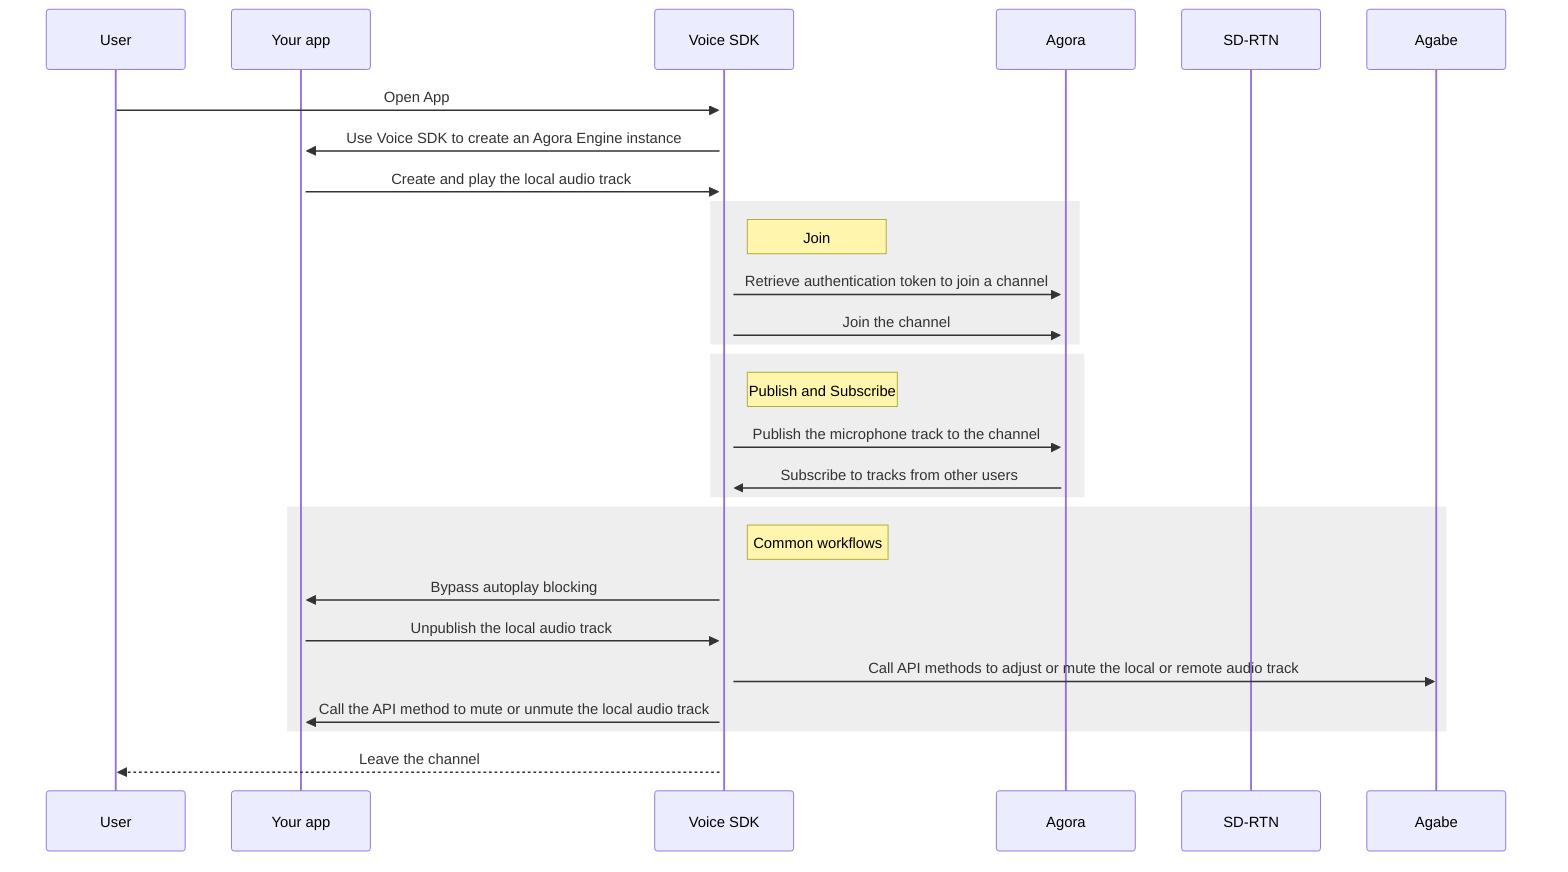sequenceDiagram
    participant User as User
    participant App as Your app
    participant SDK as Voice SDK
    participant Agora as Agora
    participant SDRTN as SD-RTN
    
    User ->>+ SDK: Open App
    SDK ->>+ App: Use Voice SDK to create an Agora Engine instance
    App ->>+ SDK: Create and play the local audio track
    
    rect rgb(238, 238, 238)
    note right of SDK: Join
    SDK ->>+ Agora: Retrieve authentication token to join a channel
    SDK ->> Agora: Join the channel
    end
    
    rect rgb(238, 238, 238)
    note right of SDK: Publish and Subscribe
    SDK ->>+ Agora: Publish the microphone track to the channel
    Agora ->> SDK: Subscribe to tracks from other users
    end
    
    rect rgb(238, 238, 238)
    note right of SDK: Common workflows
    SDK ->> App: Bypass autoplay blocking
    App ->> SDK: Unpublish the local audio track
    SDK ->> Agabe: Call API methods to adjust or mute the local or remote audio track
    SDK ->> App: Call the API method to mute or unmute the local audio track
    end
    
    SDK -->> User: Leave the channel